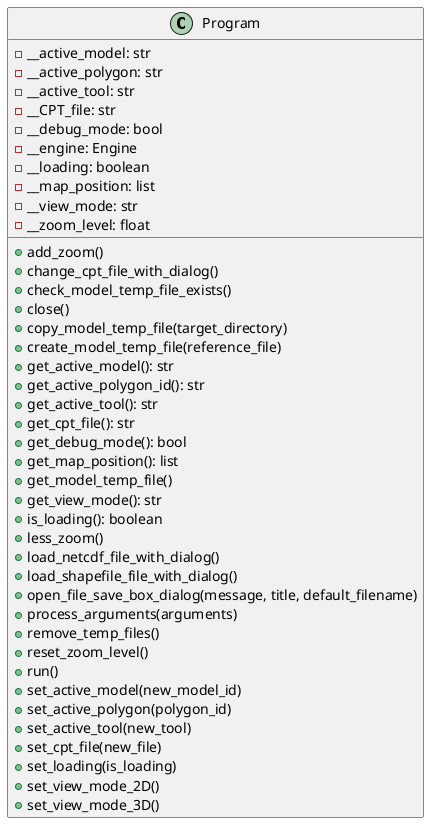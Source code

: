 @startuml
class Program {
    - __active_model: str
    - __active_polygon: str
    - __active_tool: str
    - __CPT_file: str
    - __debug_mode: bool
    - __engine: Engine
    - __loading: boolean
    - __map_position: list
    - __view_mode: str
    - __zoom_level: float

    + add_zoom()
    + change_cpt_file_with_dialog()
    + check_model_temp_file_exists()
    + close()
    + copy_model_temp_file(target_directory)
    + create_model_temp_file(reference_file)
    + get_active_model(): str
    + get_active_polygon_id(): str
    + get_active_tool(): str
    + get_cpt_file(): str
    + get_debug_mode(): bool
    + get_map_position(): list
    + get_model_temp_file()
    + get_view_mode(): str
    + is_loading(): boolean
    + less_zoom()
    + load_netcdf_file_with_dialog()
    + load_shapefile_file_with_dialog()
    + open_file_save_box_dialog(message, title, default_filename)
    + process_arguments(arguments)
    + remove_temp_files()
    + reset_zoom_level()
    + run()
    + set_active_model(new_model_id)
    + set_active_polygon(polygon_id)
    + set_active_tool(new_tool)
    + set_cpt_file(new_file)
    + set_loading(is_loading)
    + set_view_mode_2D()
    + set_view_mode_3D()
}
@enduml